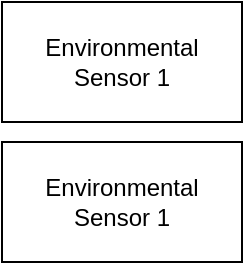 <mxfile version="24.2.7" type="device">
  <diagram name="Page-1" id="uKJC6dWWfSScBeLbqilo">
    <mxGraphModel dx="1900" dy="962" grid="1" gridSize="10" guides="1" tooltips="1" connect="1" arrows="1" fold="1" page="1" pageScale="1" pageWidth="850" pageHeight="1100" math="0" shadow="0">
      <root>
        <mxCell id="0" />
        <mxCell id="1" parent="0" />
        <mxCell id="M1Jak23tMDi-eycc8SNE-1" value="Environmental Sensor 1" style="rounded=0;whiteSpace=wrap;html=1;" vertex="1" parent="1">
          <mxGeometry x="360" y="460" width="120" height="60" as="geometry" />
        </mxCell>
        <mxCell id="M1Jak23tMDi-eycc8SNE-2" value="Environmental Sensor 1" style="rounded=0;whiteSpace=wrap;html=1;" vertex="1" parent="1">
          <mxGeometry x="360" y="530" width="120" height="60" as="geometry" />
        </mxCell>
      </root>
    </mxGraphModel>
  </diagram>
</mxfile>
